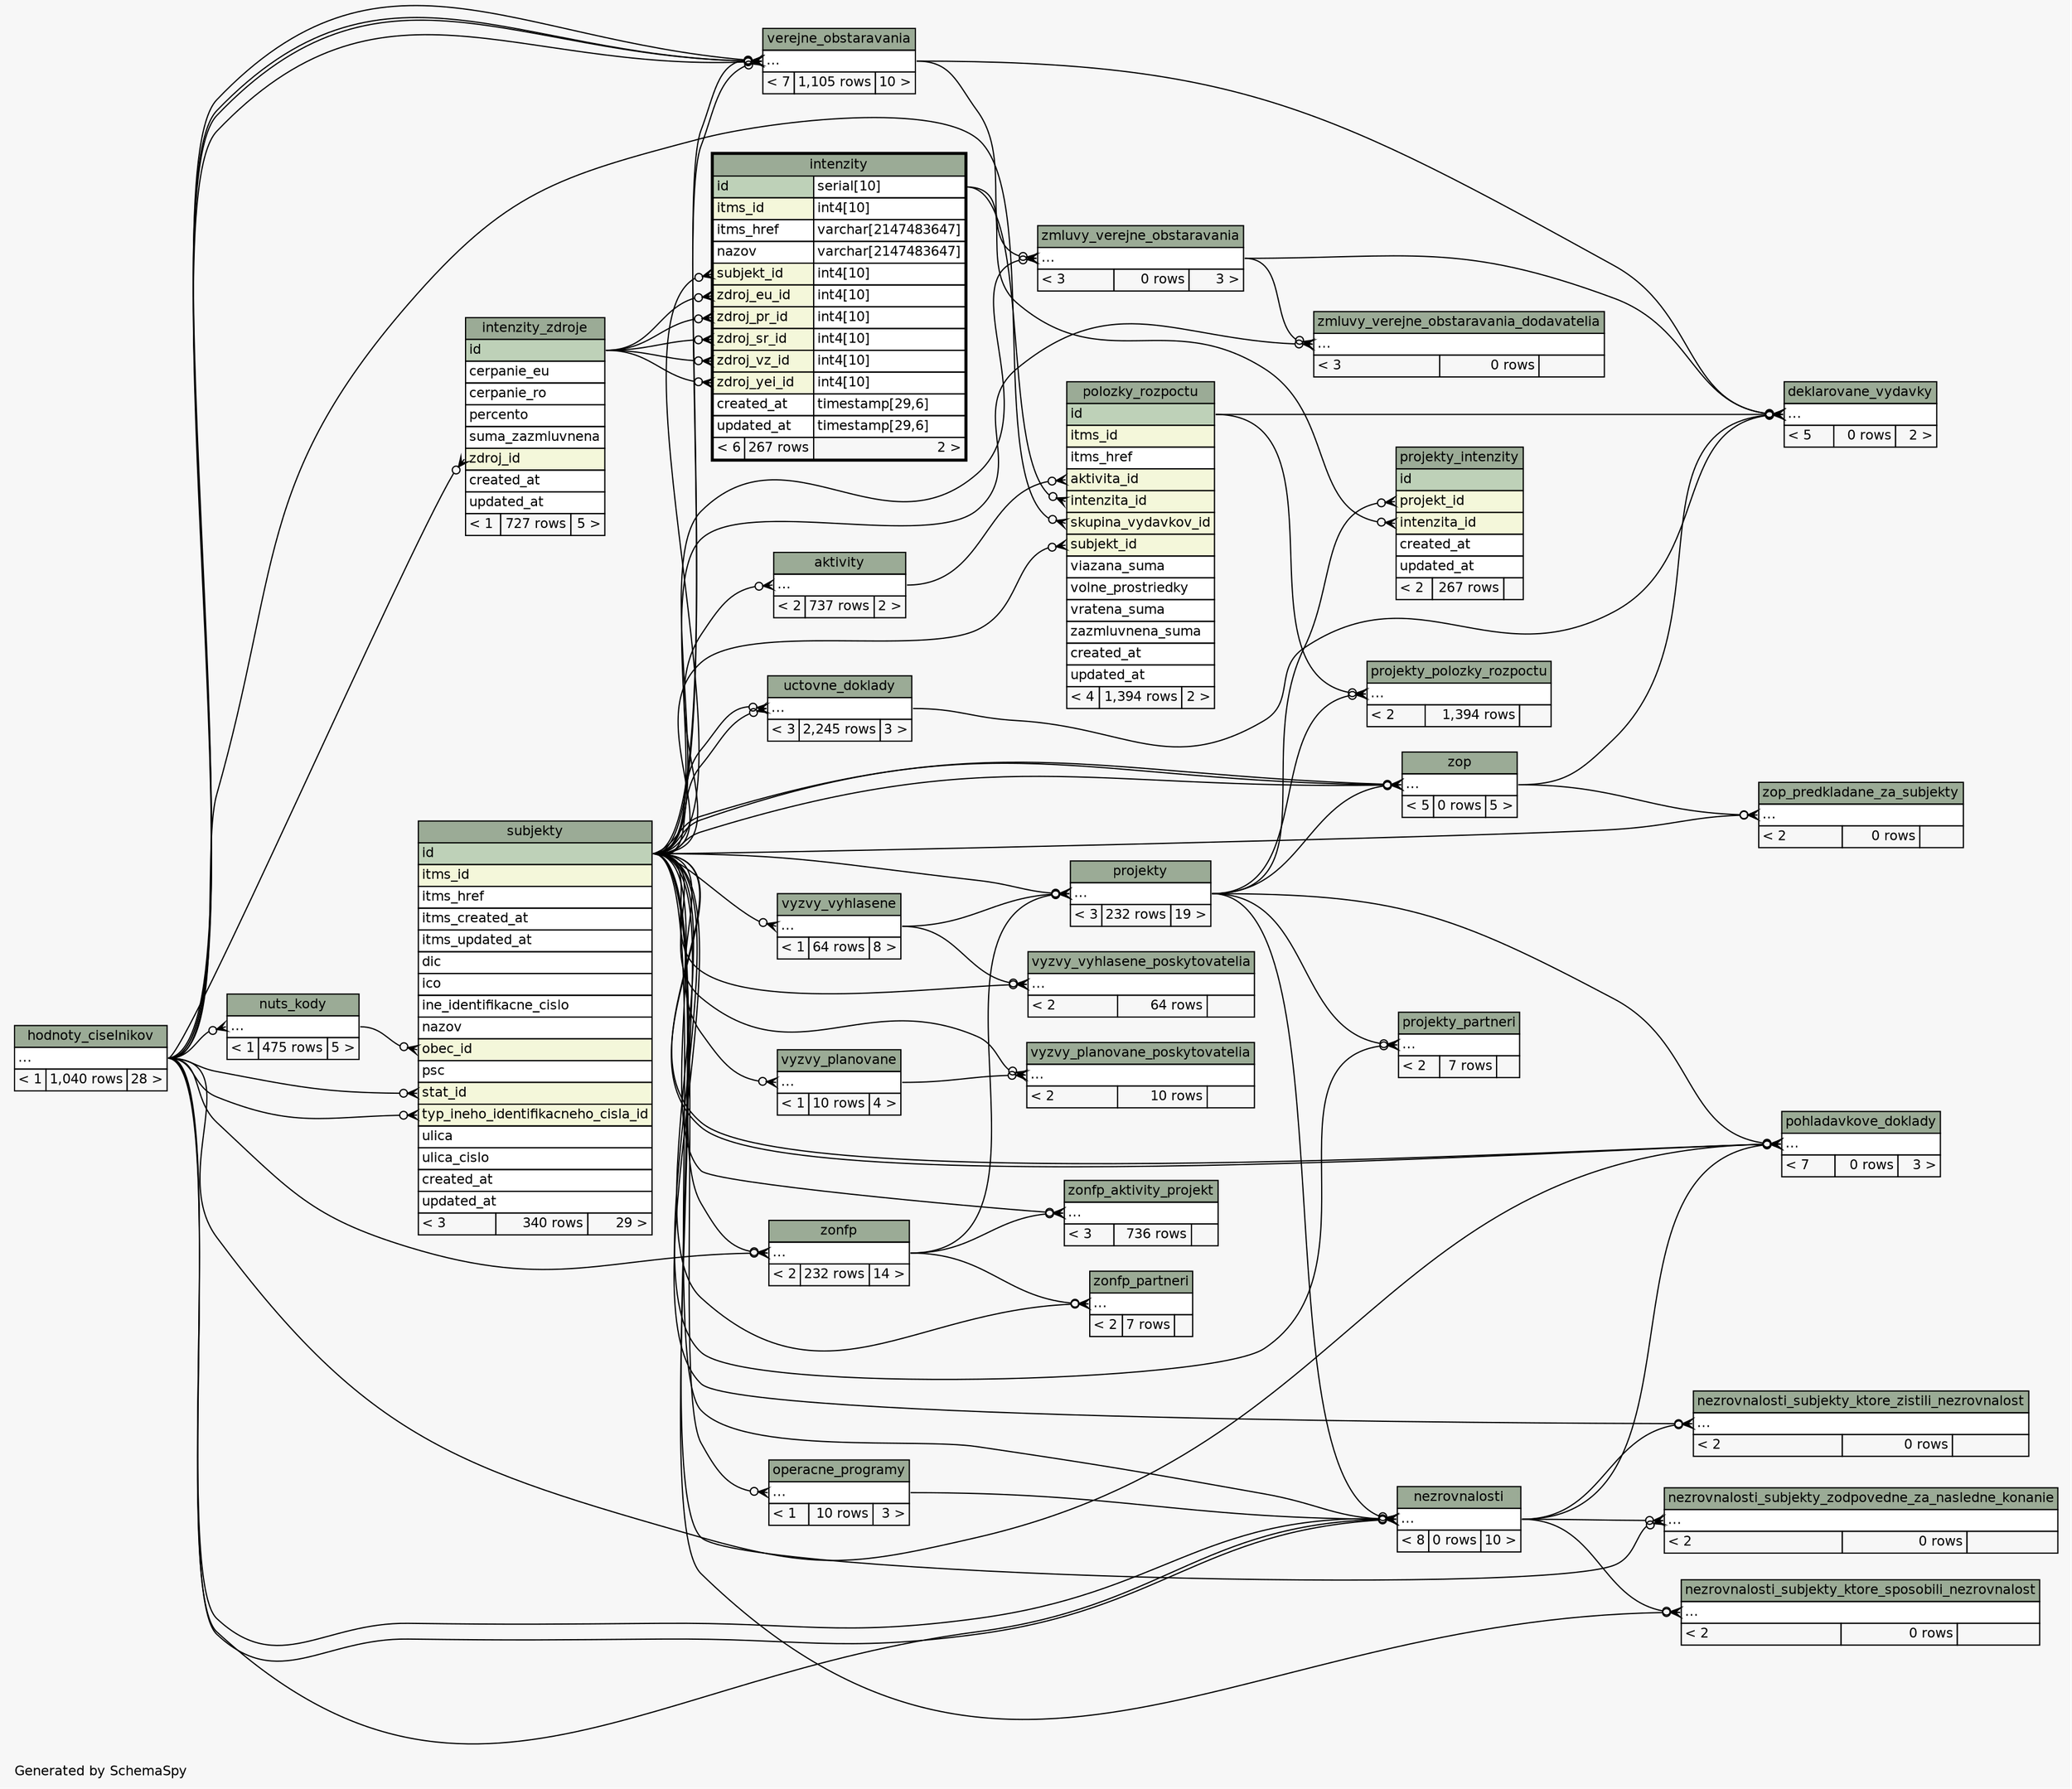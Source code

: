 // dot 2.38.0 on Linux 4.10.0-38-generic
// SchemaSpy rev 590
digraph "twoDegreesRelationshipsDiagram" {
  graph [
    rankdir="RL"
    bgcolor="#f7f7f7"
    label="\nGenerated by SchemaSpy"
    labeljust="l"
    nodesep="0.18"
    ranksep="0.46"
    fontname="Helvetica"
    fontsize="11"
  ];
  node [
    fontname="Helvetica"
    fontsize="11"
    shape="plaintext"
  ];
  edge [
    arrowsize="0.8"
  ];
  "aktivity":"elipses":w -> "subjekty":"id":e [arrowhead=none dir=back arrowtail=crowodot];
  "deklarovane_vydavky":"elipses":w -> "polozky_rozpoctu":"id":e [arrowhead=none dir=back arrowtail=crowodot];
  "deklarovane_vydavky":"elipses":w -> "uctovne_doklady":"elipses":e [arrowhead=none dir=back arrowtail=crowodot];
  "deklarovane_vydavky":"elipses":w -> "verejne_obstaravania":"elipses":e [arrowhead=none dir=back arrowtail=crowodot];
  "deklarovane_vydavky":"elipses":w -> "zmluvy_verejne_obstaravania":"elipses":e [arrowhead=none dir=back arrowtail=crowodot];
  "deklarovane_vydavky":"elipses":w -> "zop":"elipses":e [arrowhead=none dir=back arrowtail=crowodot];
  "intenzity":"subjekt_id":w -> "subjekty":"id":e [arrowhead=none dir=back arrowtail=crowodot];
  "intenzity":"zdroj_eu_id":w -> "intenzity_zdroje":"id":e [arrowhead=none dir=back arrowtail=crowodot];
  "intenzity":"zdroj_pr_id":w -> "intenzity_zdroje":"id":e [arrowhead=none dir=back arrowtail=crowodot];
  "intenzity":"zdroj_sr_id":w -> "intenzity_zdroje":"id":e [arrowhead=none dir=back arrowtail=crowodot];
  "intenzity":"zdroj_vz_id":w -> "intenzity_zdroje":"id":e [arrowhead=none dir=back arrowtail=crowodot];
  "intenzity":"zdroj_yei_id":w -> "intenzity_zdroje":"id":e [arrowhead=none dir=back arrowtail=crowodot];
  "intenzity_zdroje":"zdroj_id":w -> "hodnoty_ciselnikov":"elipses":e [arrowhead=none dir=back arrowtail=crowodot];
  "nezrovnalosti":"elipses":w -> "hodnoty_ciselnikov":"elipses":e [arrowhead=none dir=back arrowtail=crowodot];
  "nezrovnalosti":"elipses":w -> "subjekty":"id":e [arrowhead=none dir=back arrowtail=crowodot];
  "nezrovnalosti":"elipses":w -> "hodnoty_ciselnikov":"elipses":e [arrowhead=none dir=back arrowtail=crowodot];
  "nezrovnalosti":"elipses":w -> "hodnoty_ciselnikov":"elipses":e [arrowhead=none dir=back arrowtail=crowodot];
  "nezrovnalosti":"elipses":w -> "operacne_programy":"elipses":e [arrowhead=none dir=back arrowtail=crowodot];
  "nezrovnalosti":"elipses":w -> "projekty":"elipses":e [arrowhead=none dir=back arrowtail=crowodot];
  "nezrovnalosti_subjekty_ktore_sposobili_nezrovnalost":"elipses":w -> "nezrovnalosti":"elipses":e [arrowhead=none dir=back arrowtail=crowodot];
  "nezrovnalosti_subjekty_ktore_sposobili_nezrovnalost":"elipses":w -> "subjekty":"id":e [arrowhead=none dir=back arrowtail=crowodot];
  "nezrovnalosti_subjekty_ktore_zistili_nezrovnalost":"elipses":w -> "nezrovnalosti":"elipses":e [arrowhead=none dir=back arrowtail=crowodot];
  "nezrovnalosti_subjekty_ktore_zistili_nezrovnalost":"elipses":w -> "subjekty":"id":e [arrowhead=none dir=back arrowtail=crowodot];
  "nezrovnalosti_subjekty_zodpovedne_za_nasledne_konanie":"elipses":w -> "nezrovnalosti":"elipses":e [arrowhead=none dir=back arrowtail=crowodot];
  "nezrovnalosti_subjekty_zodpovedne_za_nasledne_konanie":"elipses":w -> "subjekty":"id":e [arrowhead=none dir=back arrowtail=crowodot];
  "nuts_kody":"elipses":w -> "hodnoty_ciselnikov":"elipses":e [arrowhead=none dir=back arrowtail=crowodot];
  "operacne_programy":"elipses":w -> "subjekty":"id":e [arrowhead=none dir=back arrowtail=crowodot];
  "pohladavkove_doklady":"elipses":w -> "subjekty":"id":e [arrowhead=none dir=back arrowtail=crowodot];
  "pohladavkove_doklady":"elipses":w -> "hodnoty_ciselnikov":"elipses":e [arrowhead=none dir=back arrowtail=crowodot];
  "pohladavkove_doklady":"elipses":w -> "nezrovnalosti":"elipses":e [arrowhead=none dir=back arrowtail=crowodot];
  "pohladavkove_doklady":"elipses":w -> "projekty":"elipses":e [arrowhead=none dir=back arrowtail=crowodot];
  "pohladavkove_doklady":"elipses":w -> "subjekty":"id":e [arrowhead=none dir=back arrowtail=crowodot];
  "polozky_rozpoctu":"aktivita_id":w -> "aktivity":"elipses":e [arrowhead=none dir=back arrowtail=crowodot];
  "polozky_rozpoctu":"intenzita_id":w -> "intenzity":"id.type":e [arrowhead=none dir=back arrowtail=crowodot];
  "polozky_rozpoctu":"skupina_vydavkov_id":w -> "hodnoty_ciselnikov":"elipses":e [arrowhead=none dir=back arrowtail=crowodot];
  "polozky_rozpoctu":"subjekt_id":w -> "subjekty":"id":e [arrowhead=none dir=back arrowtail=crowodot];
  "projekty":"elipses":w -> "subjekty":"id":e [arrowhead=none dir=back arrowtail=crowodot];
  "projekty":"elipses":w -> "zonfp":"elipses":e [arrowhead=none dir=back arrowtail=crowodot];
  "projekty":"elipses":w -> "vyzvy_vyhlasene":"elipses":e [arrowhead=none dir=back arrowtail=crowodot];
  "projekty_intenzity":"intenzita_id":w -> "intenzity":"id.type":e [arrowhead=none dir=back arrowtail=crowodot];
  "projekty_intenzity":"projekt_id":w -> "projekty":"elipses":e [arrowhead=none dir=back arrowtail=crowodot];
  "projekty_partneri":"elipses":w -> "subjekty":"id":e [arrowhead=none dir=back arrowtail=crowodot];
  "projekty_partneri":"elipses":w -> "projekty":"elipses":e [arrowhead=none dir=back arrowtail=crowodot];
  "projekty_polozky_rozpoctu":"elipses":w -> "polozky_rozpoctu":"id":e [arrowhead=none dir=back arrowtail=crowodot];
  "projekty_polozky_rozpoctu":"elipses":w -> "projekty":"elipses":e [arrowhead=none dir=back arrowtail=crowodot];
  "subjekty":"obec_id":w -> "nuts_kody":"elipses":e [arrowhead=none dir=back arrowtail=crowodot];
  "subjekty":"stat_id":w -> "hodnoty_ciselnikov":"elipses":e [arrowhead=none dir=back arrowtail=crowodot];
  "subjekty":"typ_ineho_identifikacneho_cisla_id":w -> "hodnoty_ciselnikov":"elipses":e [arrowhead=none dir=back arrowtail=crowodot];
  "uctovne_doklady":"elipses":w -> "subjekty":"id":e [arrowhead=none dir=back arrowtail=crowodot];
  "uctovne_doklady":"elipses":w -> "subjekty":"id":e [arrowhead=none dir=back arrowtail=crowodot];
  "verejne_obstaravania":"elipses":w -> "hodnoty_ciselnikov":"elipses":e [arrowhead=none dir=back arrowtail=crowodot];
  "verejne_obstaravania":"elipses":w -> "hodnoty_ciselnikov":"elipses":e [arrowhead=none dir=back arrowtail=crowodot];
  "verejne_obstaravania":"elipses":w -> "hodnoty_ciselnikov":"elipses":e [arrowhead=none dir=back arrowtail=crowodot];
  "verejne_obstaravania":"elipses":w -> "subjekty":"id":e [arrowhead=none dir=back arrowtail=crowodot];
  "verejne_obstaravania":"elipses":w -> "hodnoty_ciselnikov":"elipses":e [arrowhead=none dir=back arrowtail=crowodot];
  "verejne_obstaravania":"elipses":w -> "subjekty":"id":e [arrowhead=none dir=back arrowtail=crowodot];
  "vyzvy_planovane":"elipses":w -> "subjekty":"id":e [arrowhead=none dir=back arrowtail=crowodot];
  "vyzvy_planovane_poskytovatelia":"elipses":w -> "subjekty":"id":e [arrowhead=none dir=back arrowtail=crowodot];
  "vyzvy_planovane_poskytovatelia":"elipses":w -> "vyzvy_planovane":"elipses":e [arrowhead=none dir=back arrowtail=crowodot];
  "vyzvy_vyhlasene":"elipses":w -> "subjekty":"id":e [arrowhead=none dir=back arrowtail=crowodot];
  "vyzvy_vyhlasene_poskytovatelia":"elipses":w -> "subjekty":"id":e [arrowhead=none dir=back arrowtail=crowodot];
  "vyzvy_vyhlasene_poskytovatelia":"elipses":w -> "vyzvy_vyhlasene":"elipses":e [arrowhead=none dir=back arrowtail=crowodot];
  "zmluvy_verejne_obstaravania":"elipses":w -> "subjekty":"id":e [arrowhead=none dir=back arrowtail=crowodot];
  "zmluvy_verejne_obstaravania":"elipses":w -> "verejne_obstaravania":"elipses":e [arrowhead=none dir=back arrowtail=crowodot];
  "zmluvy_verejne_obstaravania_dodavatelia":"elipses":w -> "subjekty":"id":e [arrowhead=none dir=back arrowtail=crowodot];
  "zmluvy_verejne_obstaravania_dodavatelia":"elipses":w -> "zmluvy_verejne_obstaravania":"elipses":e [arrowhead=none dir=back arrowtail=crowodot];
  "zonfp":"elipses":w -> "hodnoty_ciselnikov":"elipses":e [arrowhead=none dir=back arrowtail=crowodot];
  "zonfp":"elipses":w -> "subjekty":"id":e [arrowhead=none dir=back arrowtail=crowodot];
  "zonfp_aktivity_projekt":"elipses":w -> "subjekty":"id":e [arrowhead=none dir=back arrowtail=crowodot];
  "zonfp_aktivity_projekt":"elipses":w -> "zonfp":"elipses":e [arrowhead=none dir=back arrowtail=crowodot];
  "zonfp_partneri":"elipses":w -> "subjekty":"id":e [arrowhead=none dir=back arrowtail=crowodot];
  "zonfp_partneri":"elipses":w -> "zonfp":"elipses":e [arrowhead=none dir=back arrowtail=crowodot];
  "zop":"elipses":w -> "subjekty":"id":e [arrowhead=none dir=back arrowtail=crowodot];
  "zop":"elipses":w -> "subjekty":"id":e [arrowhead=none dir=back arrowtail=crowodot];
  "zop":"elipses":w -> "subjekty":"id":e [arrowhead=none dir=back arrowtail=crowodot];
  "zop":"elipses":w -> "projekty":"elipses":e [arrowhead=none dir=back arrowtail=crowodot];
  "zop_predkladane_za_subjekty":"elipses":w -> "subjekty":"id":e [arrowhead=none dir=back arrowtail=crowodot];
  "zop_predkladane_za_subjekty":"elipses":w -> "zop":"elipses":e [arrowhead=none dir=back arrowtail=crowodot];
  "aktivity" [
    label=<
    <TABLE BORDER="0" CELLBORDER="1" CELLSPACING="0" BGCOLOR="#ffffff">
      <TR><TD COLSPAN="3" BGCOLOR="#9bab96" ALIGN="CENTER">aktivity</TD></TR>
      <TR><TD PORT="elipses" COLSPAN="3" ALIGN="LEFT">...</TD></TR>
      <TR><TD ALIGN="LEFT" BGCOLOR="#f7f7f7">&lt; 2</TD><TD ALIGN="RIGHT" BGCOLOR="#f7f7f7">737 rows</TD><TD ALIGN="RIGHT" BGCOLOR="#f7f7f7">2 &gt;</TD></TR>
    </TABLE>>
    URL="aktivity.html"
    tooltip="aktivity"
  ];
  "deklarovane_vydavky" [
    label=<
    <TABLE BORDER="0" CELLBORDER="1" CELLSPACING="0" BGCOLOR="#ffffff">
      <TR><TD COLSPAN="3" BGCOLOR="#9bab96" ALIGN="CENTER">deklarovane_vydavky</TD></TR>
      <TR><TD PORT="elipses" COLSPAN="3" ALIGN="LEFT">...</TD></TR>
      <TR><TD ALIGN="LEFT" BGCOLOR="#f7f7f7">&lt; 5</TD><TD ALIGN="RIGHT" BGCOLOR="#f7f7f7">0 rows</TD><TD ALIGN="RIGHT" BGCOLOR="#f7f7f7">2 &gt;</TD></TR>
    </TABLE>>
    URL="deklarovane_vydavky.html"
    tooltip="deklarovane_vydavky"
  ];
  "hodnoty_ciselnikov" [
    label=<
    <TABLE BORDER="0" CELLBORDER="1" CELLSPACING="0" BGCOLOR="#ffffff">
      <TR><TD COLSPAN="3" BGCOLOR="#9bab96" ALIGN="CENTER">hodnoty_ciselnikov</TD></TR>
      <TR><TD PORT="elipses" COLSPAN="3" ALIGN="LEFT">...</TD></TR>
      <TR><TD ALIGN="LEFT" BGCOLOR="#f7f7f7">&lt; 1</TD><TD ALIGN="RIGHT" BGCOLOR="#f7f7f7">1,040 rows</TD><TD ALIGN="RIGHT" BGCOLOR="#f7f7f7">28 &gt;</TD></TR>
    </TABLE>>
    URL="hodnoty_ciselnikov.html"
    tooltip="hodnoty_ciselnikov"
  ];
  "intenzity" [
    label=<
    <TABLE BORDER="2" CELLBORDER="1" CELLSPACING="0" BGCOLOR="#ffffff">
      <TR><TD COLSPAN="3" BGCOLOR="#9bab96" ALIGN="CENTER">intenzity</TD></TR>
      <TR><TD PORT="id" COLSPAN="2" BGCOLOR="#bed1b8" ALIGN="LEFT">id</TD><TD PORT="id.type" ALIGN="LEFT">serial[10]</TD></TR>
      <TR><TD PORT="itms_id" COLSPAN="2" BGCOLOR="#f4f7da" ALIGN="LEFT">itms_id</TD><TD PORT="itms_id.type" ALIGN="LEFT">int4[10]</TD></TR>
      <TR><TD PORT="itms_href" COLSPAN="2" ALIGN="LEFT">itms_href</TD><TD PORT="itms_href.type" ALIGN="LEFT">varchar[2147483647]</TD></TR>
      <TR><TD PORT="nazov" COLSPAN="2" ALIGN="LEFT">nazov</TD><TD PORT="nazov.type" ALIGN="LEFT">varchar[2147483647]</TD></TR>
      <TR><TD PORT="subjekt_id" COLSPAN="2" BGCOLOR="#f4f7da" ALIGN="LEFT">subjekt_id</TD><TD PORT="subjekt_id.type" ALIGN="LEFT">int4[10]</TD></TR>
      <TR><TD PORT="zdroj_eu_id" COLSPAN="2" BGCOLOR="#f4f7da" ALIGN="LEFT">zdroj_eu_id</TD><TD PORT="zdroj_eu_id.type" ALIGN="LEFT">int4[10]</TD></TR>
      <TR><TD PORT="zdroj_pr_id" COLSPAN="2" BGCOLOR="#f4f7da" ALIGN="LEFT">zdroj_pr_id</TD><TD PORT="zdroj_pr_id.type" ALIGN="LEFT">int4[10]</TD></TR>
      <TR><TD PORT="zdroj_sr_id" COLSPAN="2" BGCOLOR="#f4f7da" ALIGN="LEFT">zdroj_sr_id</TD><TD PORT="zdroj_sr_id.type" ALIGN="LEFT">int4[10]</TD></TR>
      <TR><TD PORT="zdroj_vz_id" COLSPAN="2" BGCOLOR="#f4f7da" ALIGN="LEFT">zdroj_vz_id</TD><TD PORT="zdroj_vz_id.type" ALIGN="LEFT">int4[10]</TD></TR>
      <TR><TD PORT="zdroj_yei_id" COLSPAN="2" BGCOLOR="#f4f7da" ALIGN="LEFT">zdroj_yei_id</TD><TD PORT="zdroj_yei_id.type" ALIGN="LEFT">int4[10]</TD></TR>
      <TR><TD PORT="created_at" COLSPAN="2" ALIGN="LEFT">created_at</TD><TD PORT="created_at.type" ALIGN="LEFT">timestamp[29,6]</TD></TR>
      <TR><TD PORT="updated_at" COLSPAN="2" ALIGN="LEFT">updated_at</TD><TD PORT="updated_at.type" ALIGN="LEFT">timestamp[29,6]</TD></TR>
      <TR><TD ALIGN="LEFT" BGCOLOR="#f7f7f7">&lt; 6</TD><TD ALIGN="RIGHT" BGCOLOR="#f7f7f7">267 rows</TD><TD ALIGN="RIGHT" BGCOLOR="#f7f7f7">2 &gt;</TD></TR>
    </TABLE>>
    URL="intenzity.html"
    tooltip="intenzity"
  ];
  "intenzity_zdroje" [
    label=<
    <TABLE BORDER="0" CELLBORDER="1" CELLSPACING="0" BGCOLOR="#ffffff">
      <TR><TD COLSPAN="3" BGCOLOR="#9bab96" ALIGN="CENTER">intenzity_zdroje</TD></TR>
      <TR><TD PORT="id" COLSPAN="3" BGCOLOR="#bed1b8" ALIGN="LEFT">id</TD></TR>
      <TR><TD PORT="cerpanie_eu" COLSPAN="3" ALIGN="LEFT">cerpanie_eu</TD></TR>
      <TR><TD PORT="cerpanie_ro" COLSPAN="3" ALIGN="LEFT">cerpanie_ro</TD></TR>
      <TR><TD PORT="percento" COLSPAN="3" ALIGN="LEFT">percento</TD></TR>
      <TR><TD PORT="suma_zazmluvnena" COLSPAN="3" ALIGN="LEFT">suma_zazmluvnena</TD></TR>
      <TR><TD PORT="zdroj_id" COLSPAN="3" BGCOLOR="#f4f7da" ALIGN="LEFT">zdroj_id</TD></TR>
      <TR><TD PORT="created_at" COLSPAN="3" ALIGN="LEFT">created_at</TD></TR>
      <TR><TD PORT="updated_at" COLSPAN="3" ALIGN="LEFT">updated_at</TD></TR>
      <TR><TD ALIGN="LEFT" BGCOLOR="#f7f7f7">&lt; 1</TD><TD ALIGN="RIGHT" BGCOLOR="#f7f7f7">727 rows</TD><TD ALIGN="RIGHT" BGCOLOR="#f7f7f7">5 &gt;</TD></TR>
    </TABLE>>
    URL="intenzity_zdroje.html"
    tooltip="intenzity_zdroje"
  ];
  "nezrovnalosti" [
    label=<
    <TABLE BORDER="0" CELLBORDER="1" CELLSPACING="0" BGCOLOR="#ffffff">
      <TR><TD COLSPAN="3" BGCOLOR="#9bab96" ALIGN="CENTER">nezrovnalosti</TD></TR>
      <TR><TD PORT="elipses" COLSPAN="3" ALIGN="LEFT">...</TD></TR>
      <TR><TD ALIGN="LEFT" BGCOLOR="#f7f7f7">&lt; 8</TD><TD ALIGN="RIGHT" BGCOLOR="#f7f7f7">0 rows</TD><TD ALIGN="RIGHT" BGCOLOR="#f7f7f7">10 &gt;</TD></TR>
    </TABLE>>
    URL="nezrovnalosti.html"
    tooltip="nezrovnalosti"
  ];
  "nezrovnalosti_subjekty_ktore_sposobili_nezrovnalost" [
    label=<
    <TABLE BORDER="0" CELLBORDER="1" CELLSPACING="0" BGCOLOR="#ffffff">
      <TR><TD COLSPAN="3" BGCOLOR="#9bab96" ALIGN="CENTER">nezrovnalosti_subjekty_ktore_sposobili_nezrovnalost</TD></TR>
      <TR><TD PORT="elipses" COLSPAN="3" ALIGN="LEFT">...</TD></TR>
      <TR><TD ALIGN="LEFT" BGCOLOR="#f7f7f7">&lt; 2</TD><TD ALIGN="RIGHT" BGCOLOR="#f7f7f7">0 rows</TD><TD ALIGN="RIGHT" BGCOLOR="#f7f7f7">  </TD></TR>
    </TABLE>>
    URL="nezrovnalosti_subjekty_ktore_sposobili_nezrovnalost.html"
    tooltip="nezrovnalosti_subjekty_ktore_sposobili_nezrovnalost"
  ];
  "nezrovnalosti_subjekty_ktore_zistili_nezrovnalost" [
    label=<
    <TABLE BORDER="0" CELLBORDER="1" CELLSPACING="0" BGCOLOR="#ffffff">
      <TR><TD COLSPAN="3" BGCOLOR="#9bab96" ALIGN="CENTER">nezrovnalosti_subjekty_ktore_zistili_nezrovnalost</TD></TR>
      <TR><TD PORT="elipses" COLSPAN="3" ALIGN="LEFT">...</TD></TR>
      <TR><TD ALIGN="LEFT" BGCOLOR="#f7f7f7">&lt; 2</TD><TD ALIGN="RIGHT" BGCOLOR="#f7f7f7">0 rows</TD><TD ALIGN="RIGHT" BGCOLOR="#f7f7f7">  </TD></TR>
    </TABLE>>
    URL="nezrovnalosti_subjekty_ktore_zistili_nezrovnalost.html"
    tooltip="nezrovnalosti_subjekty_ktore_zistili_nezrovnalost"
  ];
  "nezrovnalosti_subjekty_zodpovedne_za_nasledne_konanie" [
    label=<
    <TABLE BORDER="0" CELLBORDER="1" CELLSPACING="0" BGCOLOR="#ffffff">
      <TR><TD COLSPAN="3" BGCOLOR="#9bab96" ALIGN="CENTER">nezrovnalosti_subjekty_zodpovedne_za_nasledne_konanie</TD></TR>
      <TR><TD PORT="elipses" COLSPAN="3" ALIGN="LEFT">...</TD></TR>
      <TR><TD ALIGN="LEFT" BGCOLOR="#f7f7f7">&lt; 2</TD><TD ALIGN="RIGHT" BGCOLOR="#f7f7f7">0 rows</TD><TD ALIGN="RIGHT" BGCOLOR="#f7f7f7">  </TD></TR>
    </TABLE>>
    URL="nezrovnalosti_subjekty_zodpovedne_za_nasledne_konanie.html"
    tooltip="nezrovnalosti_subjekty_zodpovedne_za_nasledne_konanie"
  ];
  "nuts_kody" [
    label=<
    <TABLE BORDER="0" CELLBORDER="1" CELLSPACING="0" BGCOLOR="#ffffff">
      <TR><TD COLSPAN="3" BGCOLOR="#9bab96" ALIGN="CENTER">nuts_kody</TD></TR>
      <TR><TD PORT="elipses" COLSPAN="3" ALIGN="LEFT">...</TD></TR>
      <TR><TD ALIGN="LEFT" BGCOLOR="#f7f7f7">&lt; 1</TD><TD ALIGN="RIGHT" BGCOLOR="#f7f7f7">475 rows</TD><TD ALIGN="RIGHT" BGCOLOR="#f7f7f7">5 &gt;</TD></TR>
    </TABLE>>
    URL="nuts_kody.html"
    tooltip="nuts_kody"
  ];
  "operacne_programy" [
    label=<
    <TABLE BORDER="0" CELLBORDER="1" CELLSPACING="0" BGCOLOR="#ffffff">
      <TR><TD COLSPAN="3" BGCOLOR="#9bab96" ALIGN="CENTER">operacne_programy</TD></TR>
      <TR><TD PORT="elipses" COLSPAN="3" ALIGN="LEFT">...</TD></TR>
      <TR><TD ALIGN="LEFT" BGCOLOR="#f7f7f7">&lt; 1</TD><TD ALIGN="RIGHT" BGCOLOR="#f7f7f7">10 rows</TD><TD ALIGN="RIGHT" BGCOLOR="#f7f7f7">3 &gt;</TD></TR>
    </TABLE>>
    URL="operacne_programy.html"
    tooltip="operacne_programy"
  ];
  "pohladavkove_doklady" [
    label=<
    <TABLE BORDER="0" CELLBORDER="1" CELLSPACING="0" BGCOLOR="#ffffff">
      <TR><TD COLSPAN="3" BGCOLOR="#9bab96" ALIGN="CENTER">pohladavkove_doklady</TD></TR>
      <TR><TD PORT="elipses" COLSPAN="3" ALIGN="LEFT">...</TD></TR>
      <TR><TD ALIGN="LEFT" BGCOLOR="#f7f7f7">&lt; 7</TD><TD ALIGN="RIGHT" BGCOLOR="#f7f7f7">0 rows</TD><TD ALIGN="RIGHT" BGCOLOR="#f7f7f7">3 &gt;</TD></TR>
    </TABLE>>
    URL="pohladavkove_doklady.html"
    tooltip="pohladavkove_doklady"
  ];
  "polozky_rozpoctu" [
    label=<
    <TABLE BORDER="0" CELLBORDER="1" CELLSPACING="0" BGCOLOR="#ffffff">
      <TR><TD COLSPAN="3" BGCOLOR="#9bab96" ALIGN="CENTER">polozky_rozpoctu</TD></TR>
      <TR><TD PORT="id" COLSPAN="3" BGCOLOR="#bed1b8" ALIGN="LEFT">id</TD></TR>
      <TR><TD PORT="itms_id" COLSPAN="3" BGCOLOR="#f4f7da" ALIGN="LEFT">itms_id</TD></TR>
      <TR><TD PORT="itms_href" COLSPAN="3" ALIGN="LEFT">itms_href</TD></TR>
      <TR><TD PORT="aktivita_id" COLSPAN="3" BGCOLOR="#f4f7da" ALIGN="LEFT">aktivita_id</TD></TR>
      <TR><TD PORT="intenzita_id" COLSPAN="3" BGCOLOR="#f4f7da" ALIGN="LEFT">intenzita_id</TD></TR>
      <TR><TD PORT="skupina_vydavkov_id" COLSPAN="3" BGCOLOR="#f4f7da" ALIGN="LEFT">skupina_vydavkov_id</TD></TR>
      <TR><TD PORT="subjekt_id" COLSPAN="3" BGCOLOR="#f4f7da" ALIGN="LEFT">subjekt_id</TD></TR>
      <TR><TD PORT="viazana_suma" COLSPAN="3" ALIGN="LEFT">viazana_suma</TD></TR>
      <TR><TD PORT="volne_prostriedky" COLSPAN="3" ALIGN="LEFT">volne_prostriedky</TD></TR>
      <TR><TD PORT="vratena_suma" COLSPAN="3" ALIGN="LEFT">vratena_suma</TD></TR>
      <TR><TD PORT="zazmluvnena_suma" COLSPAN="3" ALIGN="LEFT">zazmluvnena_suma</TD></TR>
      <TR><TD PORT="created_at" COLSPAN="3" ALIGN="LEFT">created_at</TD></TR>
      <TR><TD PORT="updated_at" COLSPAN="3" ALIGN="LEFT">updated_at</TD></TR>
      <TR><TD ALIGN="LEFT" BGCOLOR="#f7f7f7">&lt; 4</TD><TD ALIGN="RIGHT" BGCOLOR="#f7f7f7">1,394 rows</TD><TD ALIGN="RIGHT" BGCOLOR="#f7f7f7">2 &gt;</TD></TR>
    </TABLE>>
    URL="polozky_rozpoctu.html"
    tooltip="polozky_rozpoctu"
  ];
  "projekty" [
    label=<
    <TABLE BORDER="0" CELLBORDER="1" CELLSPACING="0" BGCOLOR="#ffffff">
      <TR><TD COLSPAN="3" BGCOLOR="#9bab96" ALIGN="CENTER">projekty</TD></TR>
      <TR><TD PORT="elipses" COLSPAN="3" ALIGN="LEFT">...</TD></TR>
      <TR><TD ALIGN="LEFT" BGCOLOR="#f7f7f7">&lt; 3</TD><TD ALIGN="RIGHT" BGCOLOR="#f7f7f7">232 rows</TD><TD ALIGN="RIGHT" BGCOLOR="#f7f7f7">19 &gt;</TD></TR>
    </TABLE>>
    URL="projekty.html"
    tooltip="projekty"
  ];
  "projekty_intenzity" [
    label=<
    <TABLE BORDER="0" CELLBORDER="1" CELLSPACING="0" BGCOLOR="#ffffff">
      <TR><TD COLSPAN="3" BGCOLOR="#9bab96" ALIGN="CENTER">projekty_intenzity</TD></TR>
      <TR><TD PORT="id" COLSPAN="3" BGCOLOR="#bed1b8" ALIGN="LEFT">id</TD></TR>
      <TR><TD PORT="projekt_id" COLSPAN="3" BGCOLOR="#f4f7da" ALIGN="LEFT">projekt_id</TD></TR>
      <TR><TD PORT="intenzita_id" COLSPAN="3" BGCOLOR="#f4f7da" ALIGN="LEFT">intenzita_id</TD></TR>
      <TR><TD PORT="created_at" COLSPAN="3" ALIGN="LEFT">created_at</TD></TR>
      <TR><TD PORT="updated_at" COLSPAN="3" ALIGN="LEFT">updated_at</TD></TR>
      <TR><TD ALIGN="LEFT" BGCOLOR="#f7f7f7">&lt; 2</TD><TD ALIGN="RIGHT" BGCOLOR="#f7f7f7">267 rows</TD><TD ALIGN="RIGHT" BGCOLOR="#f7f7f7">  </TD></TR>
    </TABLE>>
    URL="projekty_intenzity.html"
    tooltip="projekty_intenzity"
  ];
  "projekty_partneri" [
    label=<
    <TABLE BORDER="0" CELLBORDER="1" CELLSPACING="0" BGCOLOR="#ffffff">
      <TR><TD COLSPAN="3" BGCOLOR="#9bab96" ALIGN="CENTER">projekty_partneri</TD></TR>
      <TR><TD PORT="elipses" COLSPAN="3" ALIGN="LEFT">...</TD></TR>
      <TR><TD ALIGN="LEFT" BGCOLOR="#f7f7f7">&lt; 2</TD><TD ALIGN="RIGHT" BGCOLOR="#f7f7f7">7 rows</TD><TD ALIGN="RIGHT" BGCOLOR="#f7f7f7">  </TD></TR>
    </TABLE>>
    URL="projekty_partneri.html"
    tooltip="projekty_partneri"
  ];
  "projekty_polozky_rozpoctu" [
    label=<
    <TABLE BORDER="0" CELLBORDER="1" CELLSPACING="0" BGCOLOR="#ffffff">
      <TR><TD COLSPAN="3" BGCOLOR="#9bab96" ALIGN="CENTER">projekty_polozky_rozpoctu</TD></TR>
      <TR><TD PORT="elipses" COLSPAN="3" ALIGN="LEFT">...</TD></TR>
      <TR><TD ALIGN="LEFT" BGCOLOR="#f7f7f7">&lt; 2</TD><TD ALIGN="RIGHT" BGCOLOR="#f7f7f7">1,394 rows</TD><TD ALIGN="RIGHT" BGCOLOR="#f7f7f7">  </TD></TR>
    </TABLE>>
    URL="projekty_polozky_rozpoctu.html"
    tooltip="projekty_polozky_rozpoctu"
  ];
  "subjekty" [
    label=<
    <TABLE BORDER="0" CELLBORDER="1" CELLSPACING="0" BGCOLOR="#ffffff">
      <TR><TD COLSPAN="3" BGCOLOR="#9bab96" ALIGN="CENTER">subjekty</TD></TR>
      <TR><TD PORT="id" COLSPAN="3" BGCOLOR="#bed1b8" ALIGN="LEFT">id</TD></TR>
      <TR><TD PORT="itms_id" COLSPAN="3" BGCOLOR="#f4f7da" ALIGN="LEFT">itms_id</TD></TR>
      <TR><TD PORT="itms_href" COLSPAN="3" ALIGN="LEFT">itms_href</TD></TR>
      <TR><TD PORT="itms_created_at" COLSPAN="3" ALIGN="LEFT">itms_created_at</TD></TR>
      <TR><TD PORT="itms_updated_at" COLSPAN="3" ALIGN="LEFT">itms_updated_at</TD></TR>
      <TR><TD PORT="dic" COLSPAN="3" ALIGN="LEFT">dic</TD></TR>
      <TR><TD PORT="ico" COLSPAN="3" ALIGN="LEFT">ico</TD></TR>
      <TR><TD PORT="ine_identifikacne_cislo" COLSPAN="3" ALIGN="LEFT">ine_identifikacne_cislo</TD></TR>
      <TR><TD PORT="nazov" COLSPAN="3" ALIGN="LEFT">nazov</TD></TR>
      <TR><TD PORT="obec_id" COLSPAN="3" BGCOLOR="#f4f7da" ALIGN="LEFT">obec_id</TD></TR>
      <TR><TD PORT="psc" COLSPAN="3" ALIGN="LEFT">psc</TD></TR>
      <TR><TD PORT="stat_id" COLSPAN="3" BGCOLOR="#f4f7da" ALIGN="LEFT">stat_id</TD></TR>
      <TR><TD PORT="typ_ineho_identifikacneho_cisla_id" COLSPAN="3" BGCOLOR="#f4f7da" ALIGN="LEFT">typ_ineho_identifikacneho_cisla_id</TD></TR>
      <TR><TD PORT="ulica" COLSPAN="3" ALIGN="LEFT">ulica</TD></TR>
      <TR><TD PORT="ulica_cislo" COLSPAN="3" ALIGN="LEFT">ulica_cislo</TD></TR>
      <TR><TD PORT="created_at" COLSPAN="3" ALIGN="LEFT">created_at</TD></TR>
      <TR><TD PORT="updated_at" COLSPAN="3" ALIGN="LEFT">updated_at</TD></TR>
      <TR><TD ALIGN="LEFT" BGCOLOR="#f7f7f7">&lt; 3</TD><TD ALIGN="RIGHT" BGCOLOR="#f7f7f7">340 rows</TD><TD ALIGN="RIGHT" BGCOLOR="#f7f7f7">29 &gt;</TD></TR>
    </TABLE>>
    URL="subjekty.html"
    tooltip="subjekty"
  ];
  "uctovne_doklady" [
    label=<
    <TABLE BORDER="0" CELLBORDER="1" CELLSPACING="0" BGCOLOR="#ffffff">
      <TR><TD COLSPAN="3" BGCOLOR="#9bab96" ALIGN="CENTER">uctovne_doklady</TD></TR>
      <TR><TD PORT="elipses" COLSPAN="3" ALIGN="LEFT">...</TD></TR>
      <TR><TD ALIGN="LEFT" BGCOLOR="#f7f7f7">&lt; 3</TD><TD ALIGN="RIGHT" BGCOLOR="#f7f7f7">2,245 rows</TD><TD ALIGN="RIGHT" BGCOLOR="#f7f7f7">3 &gt;</TD></TR>
    </TABLE>>
    URL="uctovne_doklady.html"
    tooltip="uctovne_doklady"
  ];
  "verejne_obstaravania" [
    label=<
    <TABLE BORDER="0" CELLBORDER="1" CELLSPACING="0" BGCOLOR="#ffffff">
      <TR><TD COLSPAN="3" BGCOLOR="#9bab96" ALIGN="CENTER">verejne_obstaravania</TD></TR>
      <TR><TD PORT="elipses" COLSPAN="3" ALIGN="LEFT">...</TD></TR>
      <TR><TD ALIGN="LEFT" BGCOLOR="#f7f7f7">&lt; 7</TD><TD ALIGN="RIGHT" BGCOLOR="#f7f7f7">1,105 rows</TD><TD ALIGN="RIGHT" BGCOLOR="#f7f7f7">10 &gt;</TD></TR>
    </TABLE>>
    URL="verejne_obstaravania.html"
    tooltip="verejne_obstaravania"
  ];
  "vyzvy_planovane" [
    label=<
    <TABLE BORDER="0" CELLBORDER="1" CELLSPACING="0" BGCOLOR="#ffffff">
      <TR><TD COLSPAN="3" BGCOLOR="#9bab96" ALIGN="CENTER">vyzvy_planovane</TD></TR>
      <TR><TD PORT="elipses" COLSPAN="3" ALIGN="LEFT">...</TD></TR>
      <TR><TD ALIGN="LEFT" BGCOLOR="#f7f7f7">&lt; 1</TD><TD ALIGN="RIGHT" BGCOLOR="#f7f7f7">10 rows</TD><TD ALIGN="RIGHT" BGCOLOR="#f7f7f7">4 &gt;</TD></TR>
    </TABLE>>
    URL="vyzvy_planovane.html"
    tooltip="vyzvy_planovane"
  ];
  "vyzvy_planovane_poskytovatelia" [
    label=<
    <TABLE BORDER="0" CELLBORDER="1" CELLSPACING="0" BGCOLOR="#ffffff">
      <TR><TD COLSPAN="3" BGCOLOR="#9bab96" ALIGN="CENTER">vyzvy_planovane_poskytovatelia</TD></TR>
      <TR><TD PORT="elipses" COLSPAN="3" ALIGN="LEFT">...</TD></TR>
      <TR><TD ALIGN="LEFT" BGCOLOR="#f7f7f7">&lt; 2</TD><TD ALIGN="RIGHT" BGCOLOR="#f7f7f7">10 rows</TD><TD ALIGN="RIGHT" BGCOLOR="#f7f7f7">  </TD></TR>
    </TABLE>>
    URL="vyzvy_planovane_poskytovatelia.html"
    tooltip="vyzvy_planovane_poskytovatelia"
  ];
  "vyzvy_vyhlasene" [
    label=<
    <TABLE BORDER="0" CELLBORDER="1" CELLSPACING="0" BGCOLOR="#ffffff">
      <TR><TD COLSPAN="3" BGCOLOR="#9bab96" ALIGN="CENTER">vyzvy_vyhlasene</TD></TR>
      <TR><TD PORT="elipses" COLSPAN="3" ALIGN="LEFT">...</TD></TR>
      <TR><TD ALIGN="LEFT" BGCOLOR="#f7f7f7">&lt; 1</TD><TD ALIGN="RIGHT" BGCOLOR="#f7f7f7">64 rows</TD><TD ALIGN="RIGHT" BGCOLOR="#f7f7f7">8 &gt;</TD></TR>
    </TABLE>>
    URL="vyzvy_vyhlasene.html"
    tooltip="vyzvy_vyhlasene"
  ];
  "vyzvy_vyhlasene_poskytovatelia" [
    label=<
    <TABLE BORDER="0" CELLBORDER="1" CELLSPACING="0" BGCOLOR="#ffffff">
      <TR><TD COLSPAN="3" BGCOLOR="#9bab96" ALIGN="CENTER">vyzvy_vyhlasene_poskytovatelia</TD></TR>
      <TR><TD PORT="elipses" COLSPAN="3" ALIGN="LEFT">...</TD></TR>
      <TR><TD ALIGN="LEFT" BGCOLOR="#f7f7f7">&lt; 2</TD><TD ALIGN="RIGHT" BGCOLOR="#f7f7f7">64 rows</TD><TD ALIGN="RIGHT" BGCOLOR="#f7f7f7">  </TD></TR>
    </TABLE>>
    URL="vyzvy_vyhlasene_poskytovatelia.html"
    tooltip="vyzvy_vyhlasene_poskytovatelia"
  ];
  "zmluvy_verejne_obstaravania" [
    label=<
    <TABLE BORDER="0" CELLBORDER="1" CELLSPACING="0" BGCOLOR="#ffffff">
      <TR><TD COLSPAN="3" BGCOLOR="#9bab96" ALIGN="CENTER">zmluvy_verejne_obstaravania</TD></TR>
      <TR><TD PORT="elipses" COLSPAN="3" ALIGN="LEFT">...</TD></TR>
      <TR><TD ALIGN="LEFT" BGCOLOR="#f7f7f7">&lt; 3</TD><TD ALIGN="RIGHT" BGCOLOR="#f7f7f7">0 rows</TD><TD ALIGN="RIGHT" BGCOLOR="#f7f7f7">3 &gt;</TD></TR>
    </TABLE>>
    URL="zmluvy_verejne_obstaravania.html"
    tooltip="zmluvy_verejne_obstaravania"
  ];
  "zmluvy_verejne_obstaravania_dodavatelia" [
    label=<
    <TABLE BORDER="0" CELLBORDER="1" CELLSPACING="0" BGCOLOR="#ffffff">
      <TR><TD COLSPAN="3" BGCOLOR="#9bab96" ALIGN="CENTER">zmluvy_verejne_obstaravania_dodavatelia</TD></TR>
      <TR><TD PORT="elipses" COLSPAN="3" ALIGN="LEFT">...</TD></TR>
      <TR><TD ALIGN="LEFT" BGCOLOR="#f7f7f7">&lt; 3</TD><TD ALIGN="RIGHT" BGCOLOR="#f7f7f7">0 rows</TD><TD ALIGN="RIGHT" BGCOLOR="#f7f7f7">  </TD></TR>
    </TABLE>>
    URL="zmluvy_verejne_obstaravania_dodavatelia.html"
    tooltip="zmluvy_verejne_obstaravania_dodavatelia"
  ];
  "zonfp" [
    label=<
    <TABLE BORDER="0" CELLBORDER="1" CELLSPACING="0" BGCOLOR="#ffffff">
      <TR><TD COLSPAN="3" BGCOLOR="#9bab96" ALIGN="CENTER">zonfp</TD></TR>
      <TR><TD PORT="elipses" COLSPAN="3" ALIGN="LEFT">...</TD></TR>
      <TR><TD ALIGN="LEFT" BGCOLOR="#f7f7f7">&lt; 2</TD><TD ALIGN="RIGHT" BGCOLOR="#f7f7f7">232 rows</TD><TD ALIGN="RIGHT" BGCOLOR="#f7f7f7">14 &gt;</TD></TR>
    </TABLE>>
    URL="zonfp.html"
    tooltip="zonfp"
  ];
  "zonfp_aktivity_projekt" [
    label=<
    <TABLE BORDER="0" CELLBORDER="1" CELLSPACING="0" BGCOLOR="#ffffff">
      <TR><TD COLSPAN="3" BGCOLOR="#9bab96" ALIGN="CENTER">zonfp_aktivity_projekt</TD></TR>
      <TR><TD PORT="elipses" COLSPAN="3" ALIGN="LEFT">...</TD></TR>
      <TR><TD ALIGN="LEFT" BGCOLOR="#f7f7f7">&lt; 3</TD><TD ALIGN="RIGHT" BGCOLOR="#f7f7f7">736 rows</TD><TD ALIGN="RIGHT" BGCOLOR="#f7f7f7">  </TD></TR>
    </TABLE>>
    URL="zonfp_aktivity_projekt.html"
    tooltip="zonfp_aktivity_projekt"
  ];
  "zonfp_partneri" [
    label=<
    <TABLE BORDER="0" CELLBORDER="1" CELLSPACING="0" BGCOLOR="#ffffff">
      <TR><TD COLSPAN="3" BGCOLOR="#9bab96" ALIGN="CENTER">zonfp_partneri</TD></TR>
      <TR><TD PORT="elipses" COLSPAN="3" ALIGN="LEFT">...</TD></TR>
      <TR><TD ALIGN="LEFT" BGCOLOR="#f7f7f7">&lt; 2</TD><TD ALIGN="RIGHT" BGCOLOR="#f7f7f7">7 rows</TD><TD ALIGN="RIGHT" BGCOLOR="#f7f7f7">  </TD></TR>
    </TABLE>>
    URL="zonfp_partneri.html"
    tooltip="zonfp_partneri"
  ];
  "zop" [
    label=<
    <TABLE BORDER="0" CELLBORDER="1" CELLSPACING="0" BGCOLOR="#ffffff">
      <TR><TD COLSPAN="3" BGCOLOR="#9bab96" ALIGN="CENTER">zop</TD></TR>
      <TR><TD PORT="elipses" COLSPAN="3" ALIGN="LEFT">...</TD></TR>
      <TR><TD ALIGN="LEFT" BGCOLOR="#f7f7f7">&lt; 5</TD><TD ALIGN="RIGHT" BGCOLOR="#f7f7f7">0 rows</TD><TD ALIGN="RIGHT" BGCOLOR="#f7f7f7">5 &gt;</TD></TR>
    </TABLE>>
    URL="zop.html"
    tooltip="zop"
  ];
  "zop_predkladane_za_subjekty" [
    label=<
    <TABLE BORDER="0" CELLBORDER="1" CELLSPACING="0" BGCOLOR="#ffffff">
      <TR><TD COLSPAN="3" BGCOLOR="#9bab96" ALIGN="CENTER">zop_predkladane_za_subjekty</TD></TR>
      <TR><TD PORT="elipses" COLSPAN="3" ALIGN="LEFT">...</TD></TR>
      <TR><TD ALIGN="LEFT" BGCOLOR="#f7f7f7">&lt; 2</TD><TD ALIGN="RIGHT" BGCOLOR="#f7f7f7">0 rows</TD><TD ALIGN="RIGHT" BGCOLOR="#f7f7f7">  </TD></TR>
    </TABLE>>
    URL="zop_predkladane_za_subjekty.html"
    tooltip="zop_predkladane_za_subjekty"
  ];
}
